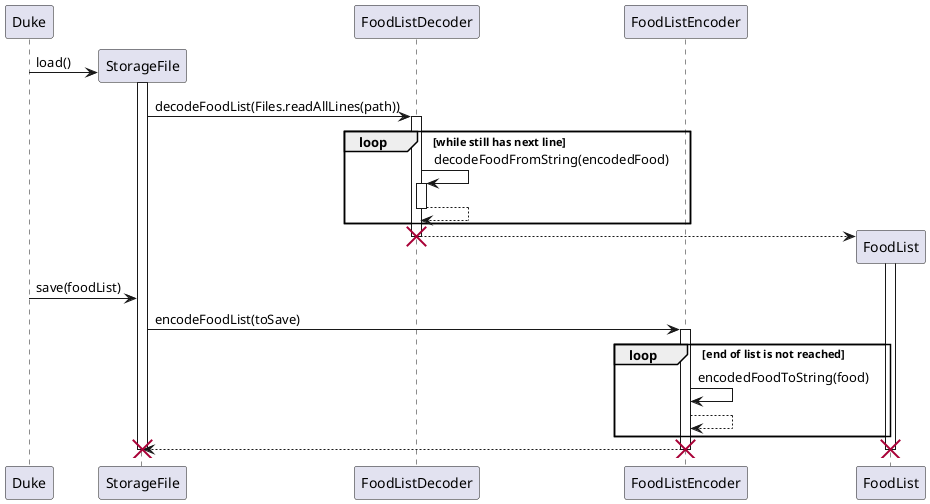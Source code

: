 @startuml
'https://plantuml.com/sequence-diagram


participant Duke

create StorageFile as sf
Duke -> sf: load()
activate sf


sf -> FoodListDecoder: decodeFoodList(Files.readAllLines(path))
activate FoodListDecoder

loop while still has next line
FoodListDecoder -> FoodListDecoder: decodeFoodFromString(encodedFood)
activate FoodListDecoder
FoodListDecoder --> FoodListDecoder
deactivate FoodListDecoder
end

participant FoodListEncoder
create FoodList as fl
FoodListDecoder --> fl
deactivate FoodListDecoder
destroy FoodListDecoder
activate fl

Duke -> sf: save(foodList)
sf -> FoodListEncoder: encodeFoodList(toSave)
activate FoodListEncoder
loop end of list is not reached
FoodListEncoder -> FoodListEncoder: encodedFoodToString(food)
FoodListEncoder --> FoodListEncoder
end

FoodListEncoder --> sf
deactivate FoodListEncoder
destroy FoodListEncoder
destroy sf
destroy fl


@enduml